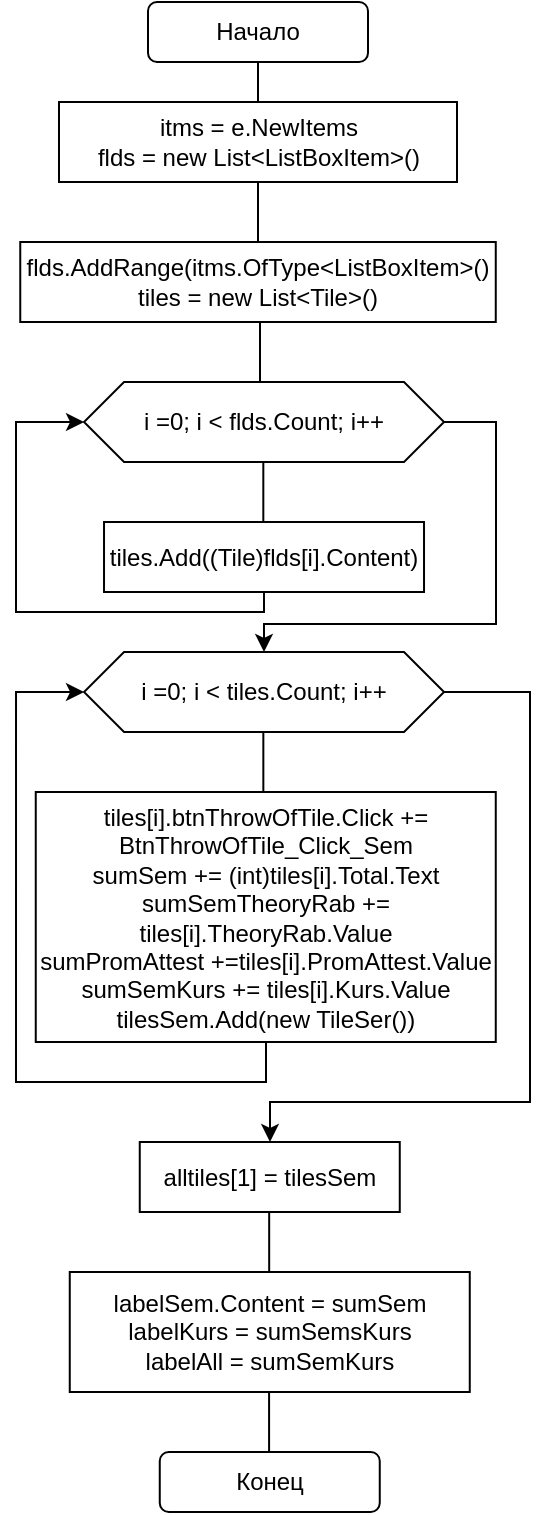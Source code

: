 <mxfile version="17.4.2" type="device"><diagram id="VzKifRJuxhNQq5dnLD13" name="Страница 1"><mxGraphModel dx="1038" dy="660" grid="1" gridSize="10" guides="1" tooltips="1" connect="1" arrows="1" fold="1" page="1" pageScale="1" pageWidth="850" pageHeight="1100" math="0" shadow="0"><root><mxCell id="0"/><mxCell id="1" parent="0"/><mxCell id="CK4iEnL6XrLZDD3i-yHl-1" value="Начало" style="rounded=1;whiteSpace=wrap;html=1;" parent="1" vertex="1"><mxGeometry x="369" y="180" width="110" height="30" as="geometry"/></mxCell><mxCell id="CK4iEnL6XrLZDD3i-yHl-2" value="" style="endArrow=none;html=1;rounded=0;entryX=0.5;entryY=1;entryDx=0;entryDy=0;" parent="1" target="CK4iEnL6XrLZDD3i-yHl-1" edge="1"><mxGeometry width="50" height="50" relative="1" as="geometry"><mxPoint x="424" y="230" as="sourcePoint"/><mxPoint x="450" y="310" as="targetPoint"/></mxGeometry></mxCell><mxCell id="CK4iEnL6XrLZDD3i-yHl-14" value="tiles.Add((Tile)flds[i].Content)" style="rounded=0;whiteSpace=wrap;html=1;" parent="1" vertex="1"><mxGeometry x="347.01" y="440" width="160" height="35" as="geometry"/></mxCell><mxCell id="CK4iEnL6XrLZDD3i-yHl-15" value="" style="endArrow=none;html=1;rounded=0;entryX=0.5;entryY=1;entryDx=0;entryDy=0;" parent="1" edge="1"><mxGeometry width="50" height="50" relative="1" as="geometry"><mxPoint x="426.66" y="440" as="sourcePoint"/><mxPoint x="426.66" y="410" as="targetPoint"/></mxGeometry></mxCell><mxCell id="CK4iEnL6XrLZDD3i-yHl-16" value="" style="endArrow=none;html=1;rounded=0;exitX=0;exitY=0.5;exitDx=0;exitDy=0;startArrow=classic;startFill=1;" parent="1" source="CK4iEnL6XrLZDD3i-yHl-21" edge="1"><mxGeometry width="50" height="50" relative="1" as="geometry"><mxPoint x="283" y="495" as="sourcePoint"/><mxPoint x="427" y="475" as="targetPoint"/><Array as="points"><mxPoint x="303" y="390"/><mxPoint x="303" y="485"/><mxPoint x="427" y="485"/></Array></mxGeometry></mxCell><mxCell id="CK4iEnL6XrLZDD3i-yHl-21" value="&lt;span&gt;i =0; i &amp;lt; flds.Count; i++&lt;/span&gt;" style="shape=hexagon;perimeter=hexagonPerimeter2;whiteSpace=wrap;html=1;fixedSize=1;" parent="1" vertex="1"><mxGeometry x="337.01" y="370" width="180" height="40" as="geometry"/></mxCell><mxCell id="CK4iEnL6XrLZDD3i-yHl-23" value="" style="endArrow=none;html=1;rounded=0;exitX=0.5;exitY=0;exitDx=0;exitDy=0;startArrow=classic;startFill=1;entryX=1;entryY=0.5;entryDx=0;entryDy=0;" parent="1" target="CK4iEnL6XrLZDD3i-yHl-21" edge="1"><mxGeometry width="50" height="50" relative="1" as="geometry"><mxPoint x="427.005" y="505" as="sourcePoint"/><mxPoint x="517.01" y="386" as="targetPoint"/><Array as="points"><mxPoint x="427" y="491"/><mxPoint x="543" y="491"/><mxPoint x="543" y="390"/></Array></mxGeometry></mxCell><mxCell id="CK4iEnL6XrLZDD3i-yHl-28" value="itms = e.NewItems&lt;br&gt;flds = new List&amp;lt;ListBoxItem&amp;gt;()" style="rounded=0;whiteSpace=wrap;html=1;" parent="1" vertex="1"><mxGeometry x="324.5" y="230" width="199" height="40" as="geometry"/></mxCell><mxCell id="CK4iEnL6XrLZDD3i-yHl-29" value="flds.AddRange(itms.OfType&amp;lt;ListBoxItem&amp;gt;()&lt;br&gt;tiles = new List&amp;lt;Tile&amp;gt;()" style="rounded=0;whiteSpace=wrap;html=1;" parent="1" vertex="1"><mxGeometry x="305.13" y="300" width="237.75" height="40" as="geometry"/></mxCell><mxCell id="CK4iEnL6XrLZDD3i-yHl-31" value="" style="endArrow=none;html=1;rounded=0;entryX=0.5;entryY=1;entryDx=0;entryDy=0;" parent="1" edge="1"><mxGeometry width="50" height="50" relative="1" as="geometry"><mxPoint x="424.0" y="300" as="sourcePoint"/><mxPoint x="424.0" y="270" as="targetPoint"/></mxGeometry></mxCell><mxCell id="CK4iEnL6XrLZDD3i-yHl-34" value="tiles[i].btnThrowOfTile.Click += BtnThrowOfTile_Click_Sem&lt;br&gt;sumSem += (int)tiles[i].Total.Text&lt;br&gt;sumSemTheoryRab += tiles[i].TheoryRab.Value&lt;br&gt;sumPromAttest +=tiles[i].PromAttest.Value&lt;br&gt;sumSemKurs += tiles[i].Kurs.Value&lt;br&gt;tilesSem.Add(new TileSer())" style="rounded=0;whiteSpace=wrap;html=1;" parent="1" vertex="1"><mxGeometry x="312.88" y="575" width="230" height="125" as="geometry"/></mxCell><mxCell id="CK4iEnL6XrLZDD3i-yHl-35" value="" style="endArrow=none;html=1;rounded=0;entryX=0.5;entryY=1;entryDx=0;entryDy=0;" parent="1" edge="1"><mxGeometry width="50" height="50" relative="1" as="geometry"><mxPoint x="426.67" y="575" as="sourcePoint"/><mxPoint x="426.67" y="545" as="targetPoint"/></mxGeometry></mxCell><mxCell id="CK4iEnL6XrLZDD3i-yHl-36" value="" style="endArrow=none;html=1;rounded=0;exitX=0;exitY=0.5;exitDx=0;exitDy=0;startArrow=classic;startFill=1;" parent="1" source="CK4iEnL6XrLZDD3i-yHl-37" edge="1"><mxGeometry width="50" height="50" relative="1" as="geometry"><mxPoint x="283.01" y="630" as="sourcePoint"/><mxPoint x="428" y="700" as="targetPoint"/><Array as="points"><mxPoint x="303.01" y="525"/><mxPoint x="303" y="720"/><mxPoint x="428" y="720"/></Array></mxGeometry></mxCell><mxCell id="CK4iEnL6XrLZDD3i-yHl-37" value="&lt;span&gt;i =0; i &amp;lt; tiles.Count; i++&lt;/span&gt;" style="shape=hexagon;perimeter=hexagonPerimeter2;whiteSpace=wrap;html=1;fixedSize=1;" parent="1" vertex="1"><mxGeometry x="337.02" y="505" width="180" height="40" as="geometry"/></mxCell><mxCell id="CK4iEnL6XrLZDD3i-yHl-38" value="" style="endArrow=none;html=1;rounded=0;startArrow=classic;startFill=1;entryX=1;entryY=0.5;entryDx=0;entryDy=0;" parent="1" target="CK4iEnL6XrLZDD3i-yHl-37" edge="1"><mxGeometry width="50" height="50" relative="1" as="geometry"><mxPoint x="430" y="750" as="sourcePoint"/><mxPoint x="520" y="530" as="targetPoint"/><Array as="points"><mxPoint x="430" y="730"/><mxPoint x="560" y="730"/><mxPoint x="560" y="690"/><mxPoint x="560" y="525"/></Array></mxGeometry></mxCell><mxCell id="CK4iEnL6XrLZDD3i-yHl-45" value="alltiles[1] = tilesSem" style="rounded=0;whiteSpace=wrap;html=1;" parent="1" vertex="1"><mxGeometry x="364.88" y="750" width="130" height="35" as="geometry"/></mxCell><mxCell id="CK4iEnL6XrLZDD3i-yHl-46" value="" style="endArrow=none;html=1;rounded=0;entryX=0.5;entryY=1;entryDx=0;entryDy=0;" parent="1" edge="1"><mxGeometry width="50" height="50" relative="1" as="geometry"><mxPoint x="425" y="370" as="sourcePoint"/><mxPoint x="425" y="340" as="targetPoint"/></mxGeometry></mxCell><mxCell id="CK4iEnL6XrLZDD3i-yHl-48" value="Конец" style="rounded=1;whiteSpace=wrap;html=1;" parent="1" vertex="1"><mxGeometry x="374.88" y="905" width="110" height="30" as="geometry"/></mxCell><mxCell id="CK4iEnL6XrLZDD3i-yHl-49" value="" style="endArrow=none;html=1;rounded=0;entryX=0.5;entryY=1;entryDx=0;entryDy=0;" parent="1" edge="1"><mxGeometry width="50" height="50" relative="1" as="geometry"><mxPoint x="429.54" y="905" as="sourcePoint"/><mxPoint x="429.54" y="875" as="targetPoint"/></mxGeometry></mxCell><mxCell id="4GFuCRwUitivNcOjo1Yy-1" value="labelSem.Content = sumSem&lt;br&gt;labelKurs = sumSemsKurs&lt;br&gt;labelAll = sumSemKurs" style="rounded=0;whiteSpace=wrap;html=1;" parent="1" vertex="1"><mxGeometry x="329.88" y="815" width="200" height="60" as="geometry"/></mxCell><mxCell id="4GFuCRwUitivNcOjo1Yy-2" value="" style="endArrow=none;html=1;rounded=0;entryX=0.5;entryY=1;entryDx=0;entryDy=0;" parent="1" edge="1"><mxGeometry width="50" height="50" relative="1" as="geometry"><mxPoint x="429.59" y="815" as="sourcePoint"/><mxPoint x="429.59" y="785" as="targetPoint"/></mxGeometry></mxCell></root></mxGraphModel></diagram></mxfile>